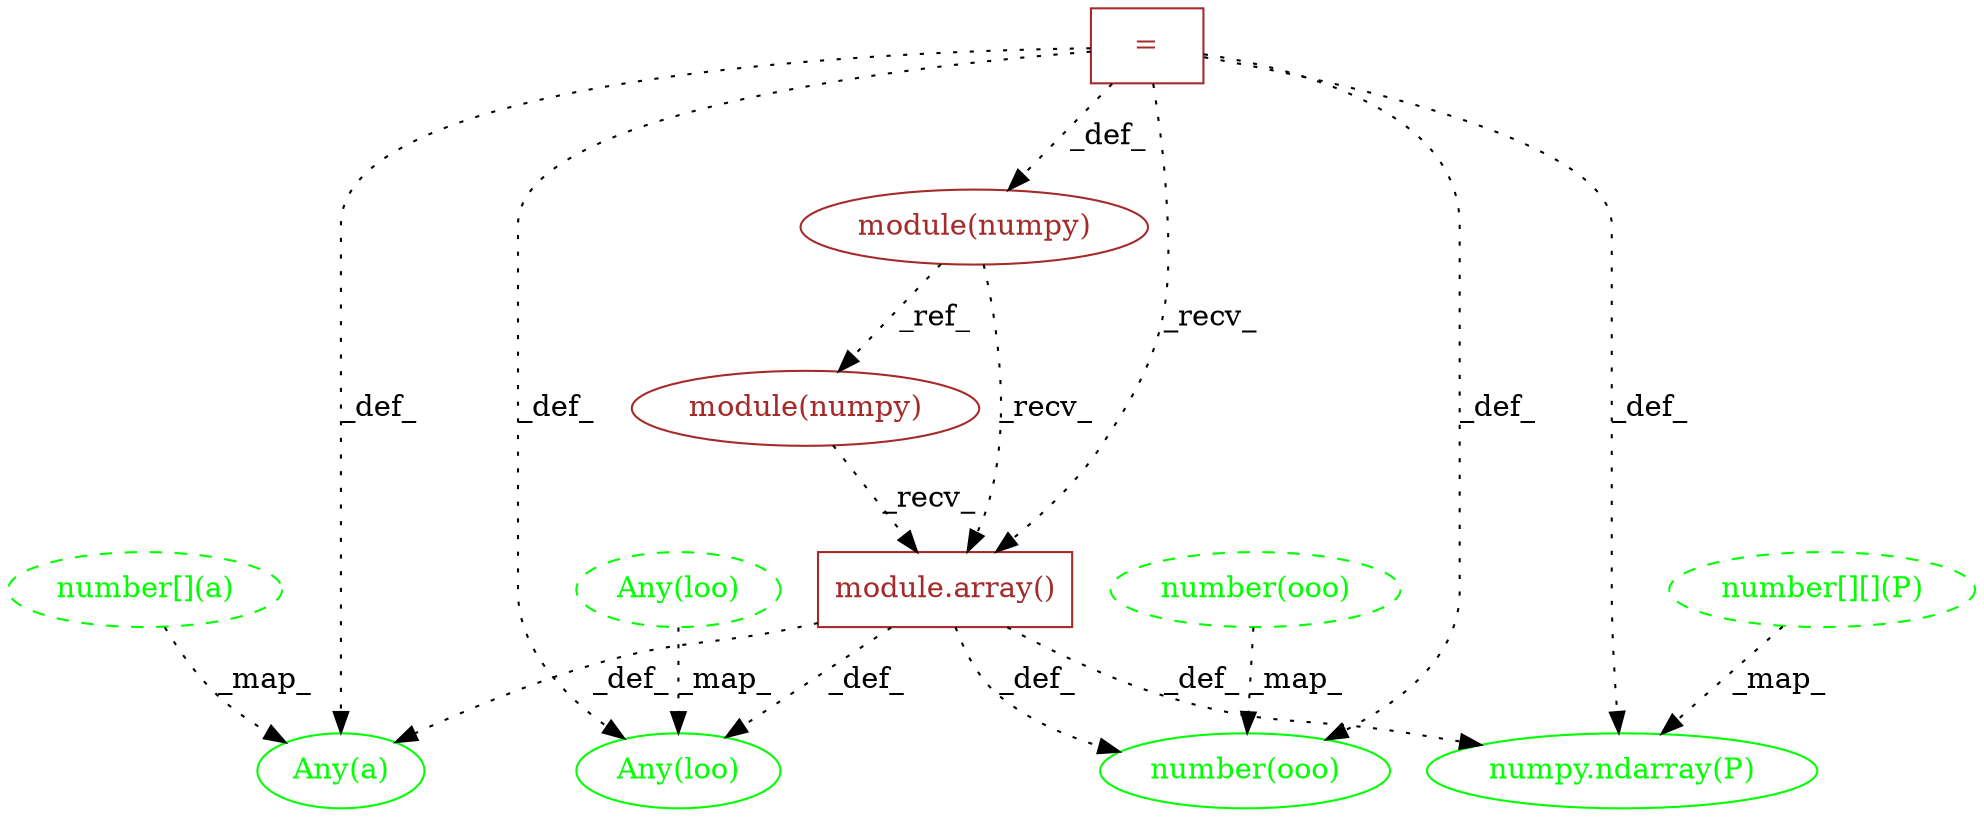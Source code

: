 digraph G {
1 [label="number[](a)" shape=ellipse style=dashed color=green fontcolor=green]
2 [label="Any(loo)" shape=ellipse style=solid color=green fontcolor=green]
3 [label="number(ooo)" shape=ellipse style=solid color=green fontcolor=green]
4 [label="numpy.ndarray(P)" shape=ellipse style=solid color=green fontcolor=green]
5 [label="module.array()" shape=box style=solid color=brown fontcolor=brown]
6 [label="Any(a)" shape=ellipse style=solid color=green fontcolor=green]
7 [label="module(numpy)" shape=ellipse style=solid color=brown fontcolor=brown]
8 [label="Any(loo)" shape=ellipse style=dashed color=green fontcolor=green]
9 [label="=" shape=box style=solid color=brown fontcolor=brown]
10 [label="module(numpy)" shape=ellipse style=solid color=brown fontcolor=brown]
11 [label="number[][](P)" shape=ellipse style=dashed color=green fontcolor=green]
12 [label="number(ooo)" shape=ellipse style=dashed color=green fontcolor=green]
5 -> 2 [label="_def_" style=dotted];
9 -> 2 [label="_def_" style=dotted];
8 -> 2 [label="_map_" style=dotted];
5 -> 3 [label="_def_" style=dotted];
9 -> 3 [label="_def_" style=dotted];
12 -> 3 [label="_map_" style=dotted];
5 -> 4 [label="_def_" style=dotted];
9 -> 4 [label="_def_" style=dotted];
11 -> 4 [label="_map_" style=dotted];
7 -> 5 [label="_recv_" style=dotted];
10 -> 5 [label="_recv_" style=dotted];
9 -> 5 [label="_recv_" style=dotted];
5 -> 6 [label="_def_" style=dotted];
9 -> 6 [label="_def_" style=dotted];
1 -> 6 [label="_map_" style=dotted];
10 -> 7 [label="_ref_" style=dotted];
9 -> 10 [label="_def_" style=dotted];
}